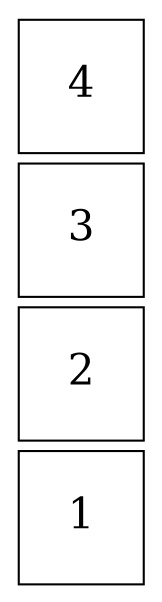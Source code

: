 digraph G {
stack [shape=none, margin=0, label=<<TABLE BORDER="0" CELLBORDER="1" CELLSPACING="5" CELLPADDING="20">
<tr>
<td width="60" height="60"><font point-size="20">4</font></td>
</tr>
<tr>
<td width="60" height="60"><font point-size="20">3</font></td>
</tr>
<tr>
<td width="60" height="60"><font point-size="20">2</font></td>
</tr>
<tr>
<td width="60" height="60"><font point-size="20">1</font></td>
</tr>
</TABLE>>];
}